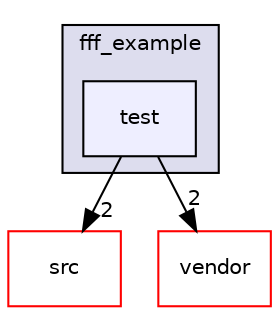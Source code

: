 digraph "muju/vendor/ceedling/plugins/fake_function_framework/examples/fff_example/test" {
  compound=true
  node [ fontsize="10", fontname="Helvetica"];
  edge [ labelfontsize="10", labelfontname="Helvetica"];
  subgraph clusterdir_e43a7948ccc2a767082a3a4ffc97f022 {
    graph [ bgcolor="#ddddee", pencolor="black", label="fff_example" fontname="Helvetica", fontsize="10", URL="dir_e43a7948ccc2a767082a3a4ffc97f022.html"]
  dir_1ddd0e2632af0d10c8f46656627a3e67 [shape=box, label="test", style="filled", fillcolor="#eeeeff", pencolor="black", URL="dir_1ddd0e2632af0d10c8f46656627a3e67.html"];
  }
  dir_2ef53e5e1415a91df09ec939758467ca [shape=box label="src" fillcolor="white" style="filled" color="red" URL="dir_2ef53e5e1415a91df09ec939758467ca.html"];
  dir_dee195845ab3b7fc5359b8f8ad33bf1d [shape=box label="vendor" fillcolor="white" style="filled" color="red" URL="dir_dee195845ab3b7fc5359b8f8ad33bf1d.html"];
  dir_1ddd0e2632af0d10c8f46656627a3e67->dir_2ef53e5e1415a91df09ec939758467ca [headlabel="2", labeldistance=1.5 headhref="dir_000123_000121.html"];
  dir_1ddd0e2632af0d10c8f46656627a3e67->dir_dee195845ab3b7fc5359b8f8ad33bf1d [headlabel="2", labeldistance=1.5 headhref="dir_000123_000125.html"];
}
